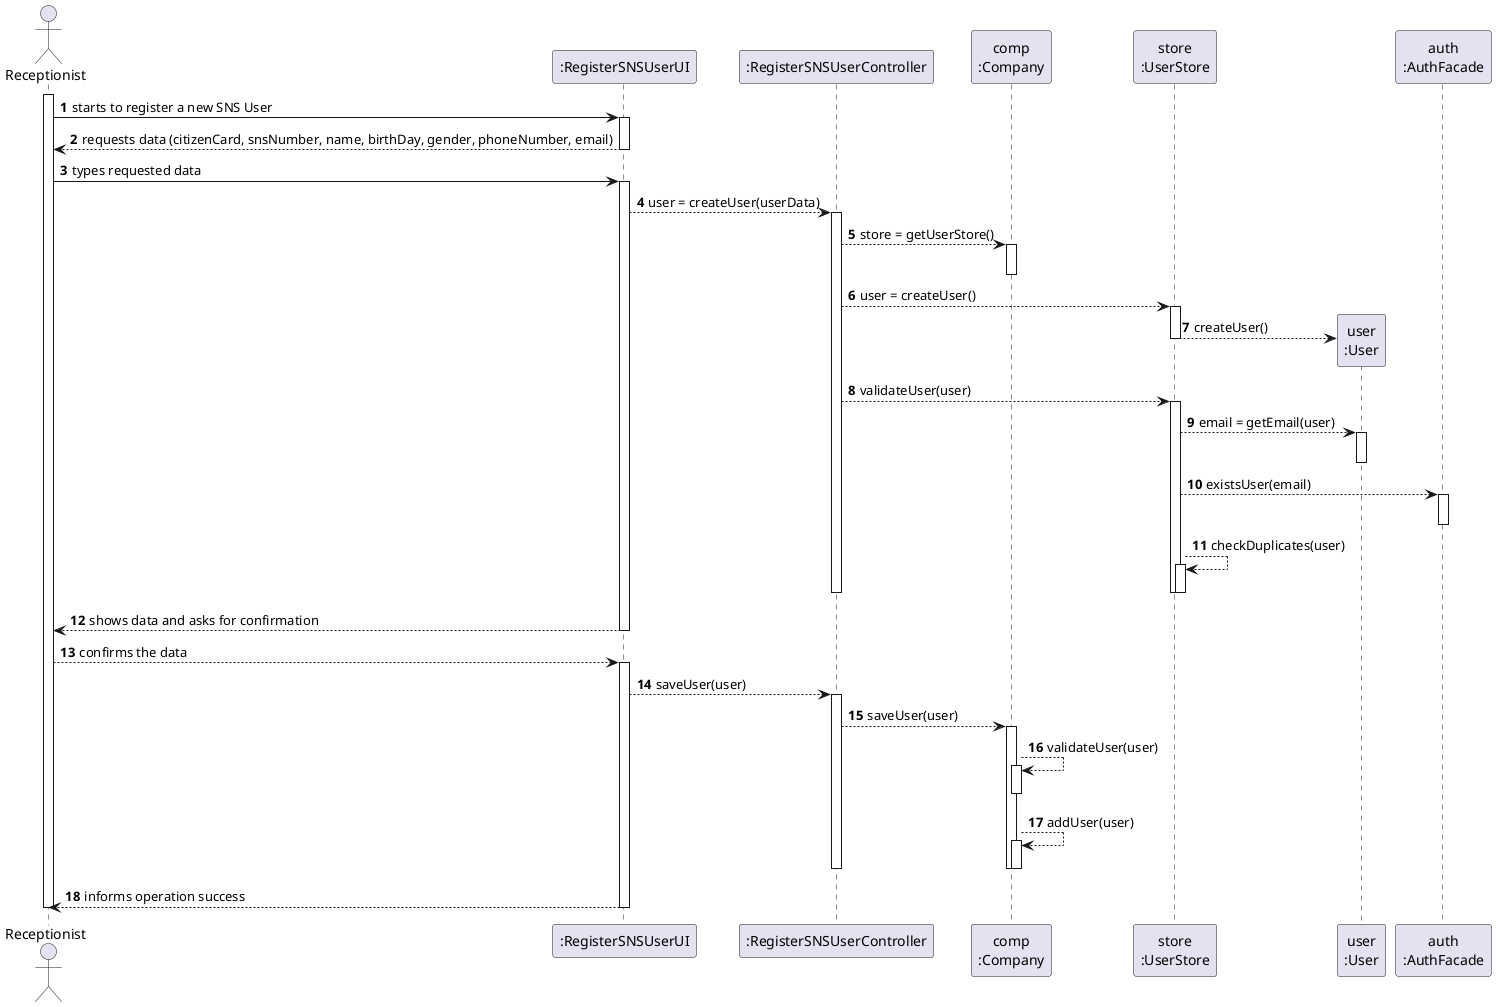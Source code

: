 @startuml Sequence Diagram
autonumber
'hide footbox
actor "Receptionist" as RECEPT

participant ":RegisterSNSUserUI" as UI
participant ":RegisterSNSUserController" as CTRL
participant "comp\n:Company" as COMP
participant "store\n:UserStore" as STORE
participant "user\n:User" as USER
participant "auth\n:AuthFacade" as AUTH
' participant "lstSnsU\n:List<SNSUser>" as LIST

activate RECEPT
RECEPT -> UI : starts to register a new SNS User
activate UI
UI --> RECEPT : requests data (citizenCard, snsNumber, name, birthDay, gender, phoneNumber, email)
deactivate UI

RECEPT -> UI : types requested data
activate UI

UI --> CTRL : user = createUser(userData)
activate CTRL

CTRL --> COMP : store = getUserStore()
activate COMP
deactivate COMP

CTRL --> STORE : user = createUser()
activate STORE

STORE --> USER** : createUser()

deactivate STORE

CTRL --> STORE : validateUser(user)
activate STORE

STORE --> USER : email = getEmail(user)
activate USER
deactivate USER

STORE --> AUTH : existsUser(email)
activate AUTH
deactivate AUTH

STORE --> STORE : checkDuplicates(user)
activate STORE
deactivate STORE

deactivate STORE
deactivate CTRL

UI --> RECEPT : shows data and asks for confirmation
deactivate UI


RECEPT --> UI : confirms the data
activate UI

UI --> CTRL : saveUser(user)
activate CTRL

CTRL --> COMP : saveUser(user)
activate COMP

COMP --> COMP : validateUser(user)
activate COMP
deactivate COMP

COMP --> COMP : addUser(user)
activate COMP
deactivate COMP

deactivate COMP

deactivate CTRL

UI --> RECEPT : informs operation success
deactivate UI

deactivate RECEPT

@enduml